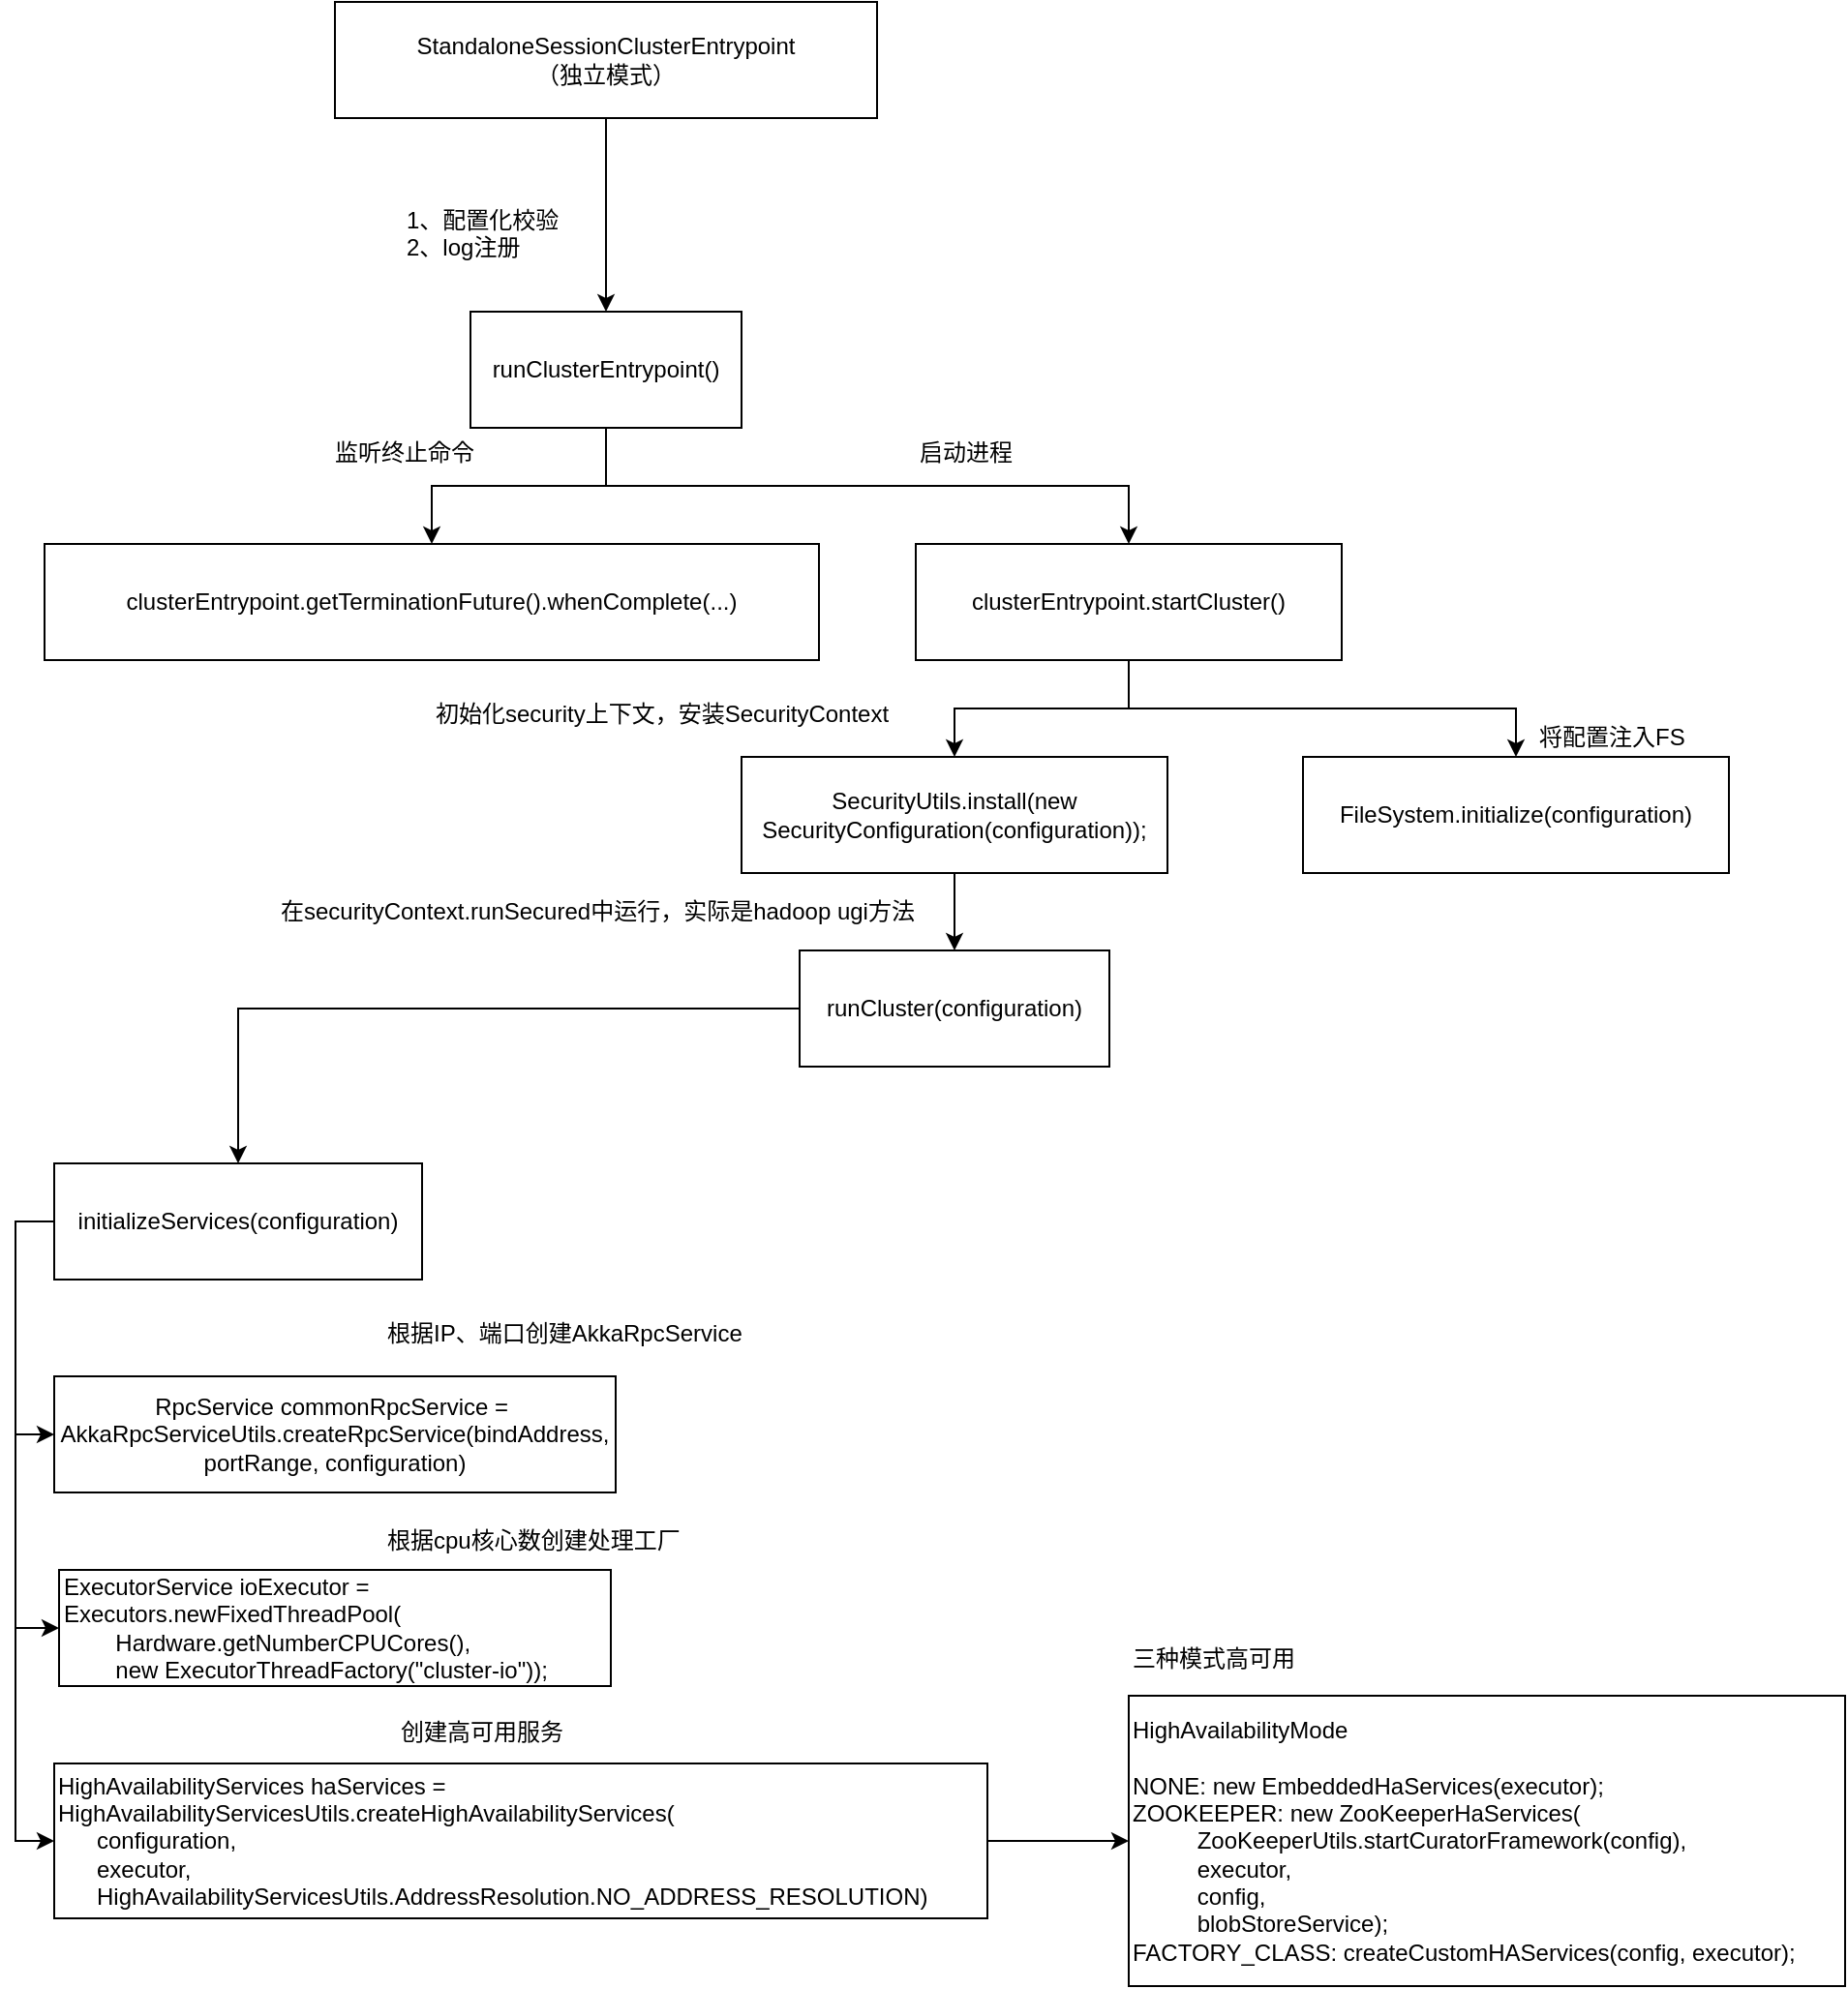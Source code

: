 <mxfile version="11.1.2" type="device"><diagram id="oTt3K7F0N2pjez3Pwrak" name="Page-1"><mxGraphModel dx="2663" dy="671" grid="1" gridSize="10" guides="1" tooltips="1" connect="1" arrows="1" fold="1" page="1" pageScale="1" pageWidth="1654" pageHeight="2336" math="0" shadow="0"><root><mxCell id="0"/><mxCell id="1" parent="0"/><mxCell id="hzCk22GiPB0yDetwjFkh-1" value="&lt;div style=&quot;white-space: pre-wrap; line-height: 1.75; font-size: 12px;&quot;&gt;&lt;br style=&quot;font-size: 12px;&quot;&gt;&lt;/div&gt;" style="text;html=1;resizable=0;points=[];autosize=1;align=left;verticalAlign=top;spacingTop=-4;labelBackgroundColor=none;fontSize=12;" vertex="1" parent="1"><mxGeometry x="60" y="140" width="20" height="30" as="geometry"/></mxCell><mxCell id="hzCk22GiPB0yDetwjFkh-15" style="edgeStyle=orthogonalEdgeStyle;rounded=0;orthogonalLoop=1;jettySize=auto;html=1;labelBackgroundColor=none;fontSize=12;" edge="1" parent="1" source="hzCk22GiPB0yDetwjFkh-3" target="hzCk22GiPB0yDetwjFkh-14"><mxGeometry relative="1" as="geometry"/></mxCell><mxCell id="hzCk22GiPB0yDetwjFkh-3" value="&lt;span style=&quot;font-size: 12px; text-align: left; white-space: pre-wrap;&quot;&gt;StandaloneSessionClusterEntrypoint&lt;br style=&quot;font-size: 12px;&quot;&gt;（独立模式）&lt;/span&gt;" style="rounded=0;whiteSpace=wrap;html=1;labelBackgroundColor=none;fontSize=12;" vertex="1" parent="1"><mxGeometry x="-80" y="50" width="280" height="60" as="geometry"/></mxCell><mxCell id="hzCk22GiPB0yDetwjFkh-21" style="edgeStyle=orthogonalEdgeStyle;rounded=0;orthogonalLoop=1;jettySize=auto;html=1;labelBackgroundColor=none;fontSize=12;" edge="1" parent="1" source="hzCk22GiPB0yDetwjFkh-7" target="hzCk22GiPB0yDetwjFkh-11"><mxGeometry relative="1" as="geometry"/></mxCell><mxCell id="hzCk22GiPB0yDetwjFkh-22" style="edgeStyle=orthogonalEdgeStyle;rounded=0;orthogonalLoop=1;jettySize=auto;html=1;labelBackgroundColor=none;fontSize=12;" edge="1" parent="1" source="hzCk22GiPB0yDetwjFkh-7" target="hzCk22GiPB0yDetwjFkh-12"><mxGeometry relative="1" as="geometry"/></mxCell><mxCell id="hzCk22GiPB0yDetwjFkh-7" value="&lt;div style=&quot;white-space: pre-wrap; text-align: left; line-height: 1.75; font-size: 12px;&quot;&gt;clusterEntrypoint.startCluster()&lt;/div&gt;" style="rounded=0;whiteSpace=wrap;html=1;labelBackgroundColor=none;fontSize=12;" vertex="1" parent="1"><mxGeometry x="220" y="330" width="220" height="60" as="geometry"/></mxCell><mxCell id="hzCk22GiPB0yDetwjFkh-8" value="&lt;div style=&quot;white-space: pre-wrap; text-align: left; line-height: 1.75; font-size: 12px;&quot;&gt;clusterEntrypoint.getTerminationFuture().whenComplete(...)&lt;/div&gt;" style="rounded=0;whiteSpace=wrap;html=1;labelBackgroundColor=none;fontSize=12;" vertex="1" parent="1"><mxGeometry x="-230" y="330" width="400" height="60" as="geometry"/></mxCell><mxCell id="hzCk22GiPB0yDetwjFkh-11" value="FileSystem.initialize(configuration)" style="rounded=0;whiteSpace=wrap;html=1;labelBackgroundColor=none;fontSize=12;" vertex="1" parent="1"><mxGeometry x="420" y="440" width="220" height="60" as="geometry"/></mxCell><mxCell id="hzCk22GiPB0yDetwjFkh-23" style="edgeStyle=orthogonalEdgeStyle;rounded=0;orthogonalLoop=1;jettySize=auto;html=1;labelBackgroundColor=none;fontSize=12;" edge="1" parent="1" source="hzCk22GiPB0yDetwjFkh-12" target="hzCk22GiPB0yDetwjFkh-13"><mxGeometry relative="1" as="geometry"/></mxCell><mxCell id="hzCk22GiPB0yDetwjFkh-12" value="SecurityUtils.install(new SecurityConfiguration(configuration));" style="rounded=0;whiteSpace=wrap;html=1;labelBackgroundColor=none;fontSize=12;" vertex="1" parent="1"><mxGeometry x="130" y="440" width="220" height="60" as="geometry"/></mxCell><mxCell id="hzCk22GiPB0yDetwjFkh-28" style="edgeStyle=orthogonalEdgeStyle;rounded=0;orthogonalLoop=1;jettySize=auto;html=1;entryX=0.5;entryY=0;entryDx=0;entryDy=0;labelBackgroundColor=none;fontSize=12;" edge="1" parent="1" source="hzCk22GiPB0yDetwjFkh-13" target="hzCk22GiPB0yDetwjFkh-27"><mxGeometry relative="1" as="geometry"/></mxCell><mxCell id="hzCk22GiPB0yDetwjFkh-13" value="runCluster(configuration)" style="rounded=0;whiteSpace=wrap;html=1;labelBackgroundColor=none;fontSize=12;" vertex="1" parent="1"><mxGeometry x="160" y="540" width="160" height="60" as="geometry"/></mxCell><mxCell id="hzCk22GiPB0yDetwjFkh-17" style="edgeStyle=orthogonalEdgeStyle;rounded=0;orthogonalLoop=1;jettySize=auto;html=1;labelBackgroundColor=none;fontSize=12;" edge="1" parent="1" source="hzCk22GiPB0yDetwjFkh-14" target="hzCk22GiPB0yDetwjFkh-8"><mxGeometry relative="1" as="geometry"/></mxCell><mxCell id="hzCk22GiPB0yDetwjFkh-18" style="edgeStyle=orthogonalEdgeStyle;rounded=0;orthogonalLoop=1;jettySize=auto;html=1;labelBackgroundColor=none;fontSize=12;exitX=0.5;exitY=1;exitDx=0;exitDy=0;" edge="1" parent="1" source="hzCk22GiPB0yDetwjFkh-14" target="hzCk22GiPB0yDetwjFkh-7"><mxGeometry relative="1" as="geometry"/></mxCell><mxCell id="hzCk22GiPB0yDetwjFkh-14" value="&lt;span style=&quot;text-align: left&quot;&gt;runClusterEntrypoint()&lt;/span&gt;" style="rounded=0;whiteSpace=wrap;html=1;labelBackgroundColor=none;fontSize=12;" vertex="1" parent="1"><mxGeometry x="-10" y="210" width="140" height="60" as="geometry"/></mxCell><mxCell id="hzCk22GiPB0yDetwjFkh-16" value="1、配置化校验&lt;br&gt;2、log注册" style="text;html=1;resizable=0;points=[];autosize=1;align=left;verticalAlign=top;spacingTop=-4;fontSize=12;" vertex="1" parent="1"><mxGeometry x="-45" y="153" width="90" height="30" as="geometry"/></mxCell><mxCell id="hzCk22GiPB0yDetwjFkh-19" value="监听终止命令" style="text;html=1;resizable=0;points=[];autosize=1;align=left;verticalAlign=top;spacingTop=-4;fontSize=12;" vertex="1" parent="1"><mxGeometry x="-82" y="273" width="90" height="20" as="geometry"/></mxCell><mxCell id="hzCk22GiPB0yDetwjFkh-20" value="启动进程" style="text;html=1;resizable=0;points=[];autosize=1;align=left;verticalAlign=top;spacingTop=-4;fontSize=12;" vertex="1" parent="1"><mxGeometry x="220" y="273" width="60" height="20" as="geometry"/></mxCell><mxCell id="hzCk22GiPB0yDetwjFkh-24" value="将配置注入FS" style="text;html=1;resizable=0;points=[];autosize=1;align=left;verticalAlign=top;spacingTop=-4;fontSize=12;" vertex="1" parent="1"><mxGeometry x="540" y="420" width="90" height="20" as="geometry"/></mxCell><mxCell id="hzCk22GiPB0yDetwjFkh-25" value="初始化security上下文，安装SecurityContext" style="text;html=1;resizable=0;points=[];autosize=1;align=left;verticalAlign=top;spacingTop=-4;fontSize=12;" vertex="1" parent="1"><mxGeometry x="-30" y="408" width="250" height="20" as="geometry"/></mxCell><mxCell id="hzCk22GiPB0yDetwjFkh-26" value="在securityContext.runSecured中运行，实际是hadoop ugi方法" style="text;html=1;resizable=0;points=[];autosize=1;align=left;verticalAlign=top;spacingTop=-4;fontSize=12;" vertex="1" parent="1"><mxGeometry x="-110" y="510" width="340" height="20" as="geometry"/></mxCell><mxCell id="hzCk22GiPB0yDetwjFkh-33" style="edgeStyle=orthogonalEdgeStyle;rounded=0;orthogonalLoop=1;jettySize=auto;html=1;exitX=0;exitY=0.5;exitDx=0;exitDy=0;entryX=0;entryY=0.5;entryDx=0;entryDy=0;labelBackgroundColor=none;fontSize=12;align=left;" edge="1" parent="1" source="hzCk22GiPB0yDetwjFkh-27" target="hzCk22GiPB0yDetwjFkh-29"><mxGeometry relative="1" as="geometry"/></mxCell><mxCell id="hzCk22GiPB0yDetwjFkh-34" style="edgeStyle=orthogonalEdgeStyle;rounded=0;orthogonalLoop=1;jettySize=auto;html=1;entryX=0;entryY=0.5;entryDx=0;entryDy=0;labelBackgroundColor=none;fontSize=12;align=left;exitX=0;exitY=0.5;exitDx=0;exitDy=0;" edge="1" parent="1" source="hzCk22GiPB0yDetwjFkh-27" target="hzCk22GiPB0yDetwjFkh-32"><mxGeometry relative="1" as="geometry"/></mxCell><mxCell id="hzCk22GiPB0yDetwjFkh-37" style="edgeStyle=orthogonalEdgeStyle;rounded=0;orthogonalLoop=1;jettySize=auto;html=1;entryX=0;entryY=0.5;entryDx=0;entryDy=0;labelBackgroundColor=none;fontSize=12;align=left;exitX=0;exitY=0.5;exitDx=0;exitDy=0;" edge="1" parent="1" source="hzCk22GiPB0yDetwjFkh-27" target="hzCk22GiPB0yDetwjFkh-36"><mxGeometry relative="1" as="geometry"/></mxCell><mxCell id="hzCk22GiPB0yDetwjFkh-27" value="initializeServices(configuration)" style="rounded=0;whiteSpace=wrap;html=1;labelBackgroundColor=none;fontSize=12;" vertex="1" parent="1"><mxGeometry x="-225" y="650" width="190" height="60" as="geometry"/></mxCell><mxCell id="hzCk22GiPB0yDetwjFkh-29" value="RpcService commonRpcService =&amp;nbsp;&lt;br&gt;AkkaRpcServiceUtils.createRpcService(bindAddress, portRange, configuration)" style="rounded=0;whiteSpace=wrap;html=1;labelBackgroundColor=none;fontSize=12;" vertex="1" parent="1"><mxGeometry x="-225" y="760" width="290" height="60" as="geometry"/></mxCell><mxCell id="hzCk22GiPB0yDetwjFkh-31" value="根据IP、端口创建AkkaRpcService" style="text;html=1;resizable=0;points=[];autosize=1;align=left;verticalAlign=top;spacingTop=-4;fontSize=12;" vertex="1" parent="1"><mxGeometry x="-55" y="728" width="200" height="20" as="geometry"/></mxCell><mxCell id="hzCk22GiPB0yDetwjFkh-32" value="ExecutorService ioExecutor&amp;nbsp;&lt;span&gt;= Executors.newFixedThreadPool(&lt;/span&gt;&lt;div&gt;&amp;nbsp; &amp;nbsp; &amp;nbsp; &amp;nbsp; Hardware.getNumberCPUCores(),&lt;/div&gt;&lt;div&gt;&amp;nbsp; &amp;nbsp; &amp;nbsp; &amp;nbsp; new ExecutorThreadFactory(&quot;cluster-io&quot;));&lt;/div&gt;" style="rounded=0;whiteSpace=wrap;html=1;labelBackgroundColor=none;fontSize=12;align=left;" vertex="1" parent="1"><mxGeometry x="-222.5" y="860" width="285" height="60" as="geometry"/></mxCell><mxCell id="hzCk22GiPB0yDetwjFkh-35" value="根据cpu核心数创建处理工厂" style="text;html=1;resizable=0;points=[];autosize=1;align=left;verticalAlign=top;spacingTop=-4;fontSize=12;" vertex="1" parent="1"><mxGeometry x="-55" y="835" width="170" height="20" as="geometry"/></mxCell><mxCell id="hzCk22GiPB0yDetwjFkh-39" style="edgeStyle=orthogonalEdgeStyle;rounded=0;orthogonalLoop=1;jettySize=auto;html=1;entryX=0;entryY=0.5;entryDx=0;entryDy=0;labelBackgroundColor=none;fontSize=12;align=left;" edge="1" parent="1" source="hzCk22GiPB0yDetwjFkh-36" target="hzCk22GiPB0yDetwjFkh-38"><mxGeometry relative="1" as="geometry"/></mxCell><mxCell id="hzCk22GiPB0yDetwjFkh-36" value="&lt;div&gt;HighAvailabilityServices haServices = HighAvailabilityServicesUtils.createHighAvailabilityServices(&lt;/div&gt;&lt;div&gt;&amp;nbsp; &amp;nbsp; &amp;nbsp; configuration,&lt;/div&gt;&lt;div&gt;&amp;nbsp; &amp;nbsp; &amp;nbsp; executor,&lt;/div&gt;&lt;div&gt;&amp;nbsp; &amp;nbsp; &amp;nbsp; HighAvailabilityServicesUtils.AddressResolution.NO_ADDRESS_RESOLUTION)&lt;/div&gt;" style="rounded=0;whiteSpace=wrap;html=1;labelBackgroundColor=none;fontSize=12;align=left;" vertex="1" parent="1"><mxGeometry x="-225" y="960" width="482" height="80" as="geometry"/></mxCell><mxCell id="hzCk22GiPB0yDetwjFkh-38" value="&lt;div&gt;HighAvailabilityMode&lt;/div&gt;&lt;div&gt;&lt;br&gt;&lt;/div&gt;&lt;div&gt;NONE: new EmbeddedHaServices(executor);&lt;/div&gt;&lt;div&gt;ZOOKEEPER: new ZooKeeperHaServices(&lt;/div&gt;&lt;div&gt;&amp;nbsp; &amp;nbsp; &amp;nbsp; &amp;nbsp; &amp;nbsp; ZooKeeperUtils.startCuratorFramework(config),&lt;/div&gt;&lt;div&gt;&amp;nbsp; &amp;nbsp; &amp;nbsp; &amp;nbsp; &amp;nbsp; executor,&lt;/div&gt;&lt;div&gt;&amp;nbsp; &amp;nbsp; &amp;nbsp; &amp;nbsp; &amp;nbsp; config,&lt;/div&gt;&lt;div&gt;&amp;nbsp; &amp;nbsp; &amp;nbsp; &amp;nbsp; &amp;nbsp; blobStoreService);&lt;/div&gt;&lt;div&gt;FACTORY_CLASS: createCustomHAServices(config, executor);&lt;/div&gt;" style="rounded=0;whiteSpace=wrap;html=1;labelBackgroundColor=none;fontSize=12;align=left;" vertex="1" parent="1"><mxGeometry x="330" y="925" width="370" height="150" as="geometry"/></mxCell><mxCell id="hzCk22GiPB0yDetwjFkh-40" value="创建高可用服务" style="text;html=1;resizable=0;points=[];autosize=1;align=left;verticalAlign=top;spacingTop=-4;fontSize=12;" vertex="1" parent="1"><mxGeometry x="-48" y="934" width="100" height="20" as="geometry"/></mxCell><mxCell id="hzCk22GiPB0yDetwjFkh-41" value="三种模式高可用" style="text;html=1;resizable=0;points=[];autosize=1;align=left;verticalAlign=top;spacingTop=-4;fontSize=12;" vertex="1" parent="1"><mxGeometry x="330" y="896" width="100" height="20" as="geometry"/></mxCell></root></mxGraphModel></diagram></mxfile>
